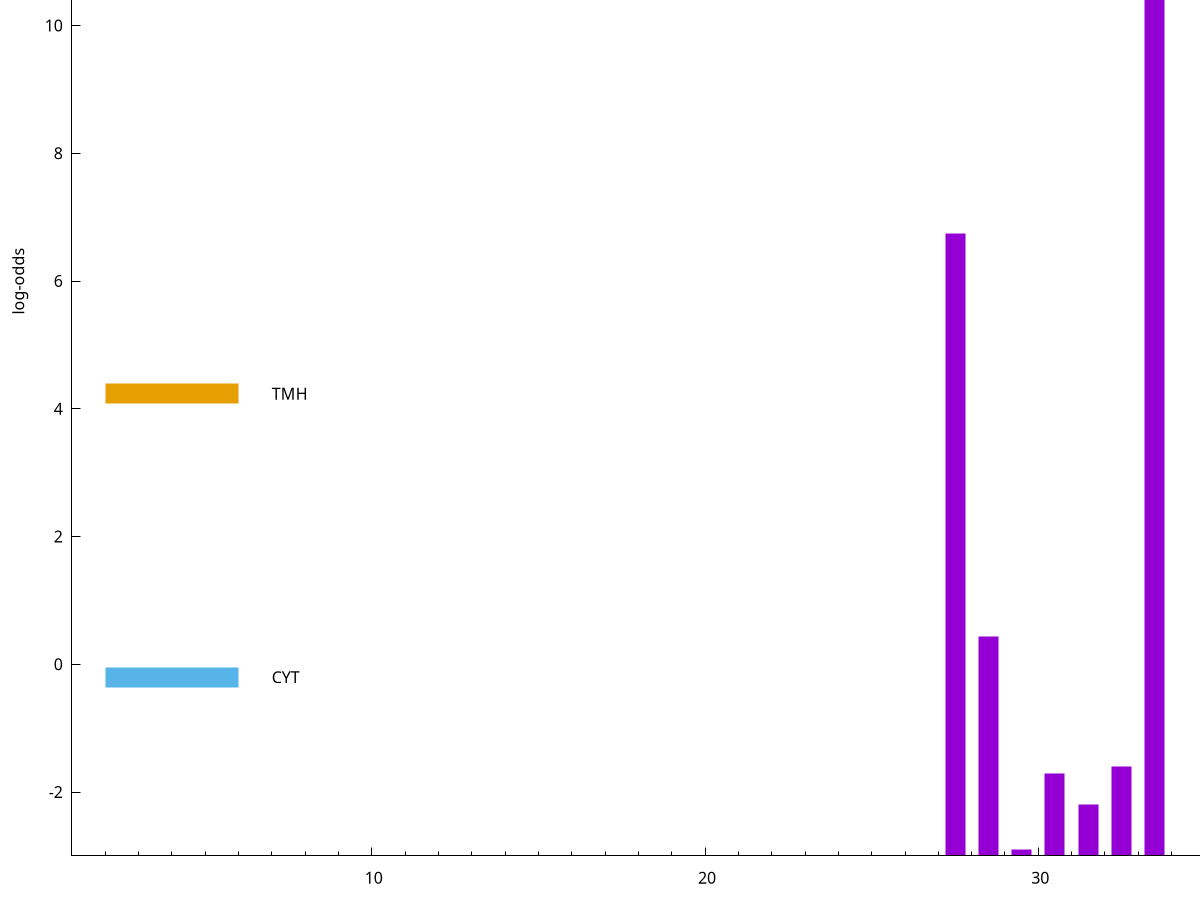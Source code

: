 set title "LipoP predictions for SRR5666509.gff"
set size 2., 1.4
set xrange [1:70] 
set mxtics 10
set yrange [-3:15]
set y2range [0:18]
set ylabel "log-odds"
set term postscript eps color solid "Helvetica" 30
set output "SRR5666509.gff15.eps"
set arrow from 2,12.7714 to 6,12.7714 nohead lt 1 lw 20
set label "SpI" at 7,12.7714
set arrow from 2,4.23773 to 6,4.23773 nohead lt 4 lw 20
set label "TMH" at 7,4.23773
set arrow from 2,-0.200913 to 6,-0.200913 nohead lt 3 lw 20
set label "CYT" at 7,-0.200913
set arrow from 2,12.7714 to 6,12.7714 nohead lt 1 lw 20
set label "SpI" at 7,12.7714
# NOTE: The scores below are the log-odds scores with the threshold
# NOTE: subtracted (a hack to make gnuplot make the histogram all
# NOTE: look nice).
plot "-" axes x1y2 title "" with impulses lt 1 lw 20
33.500000 15.748400
27.500000 9.746050
28.500000 3.441332
35.500000 2.371631
32.500000 1.398610
30.500000 1.283040
39.500000 0.903180
31.500000 0.808490
29.500000 0.093360
e
exit

